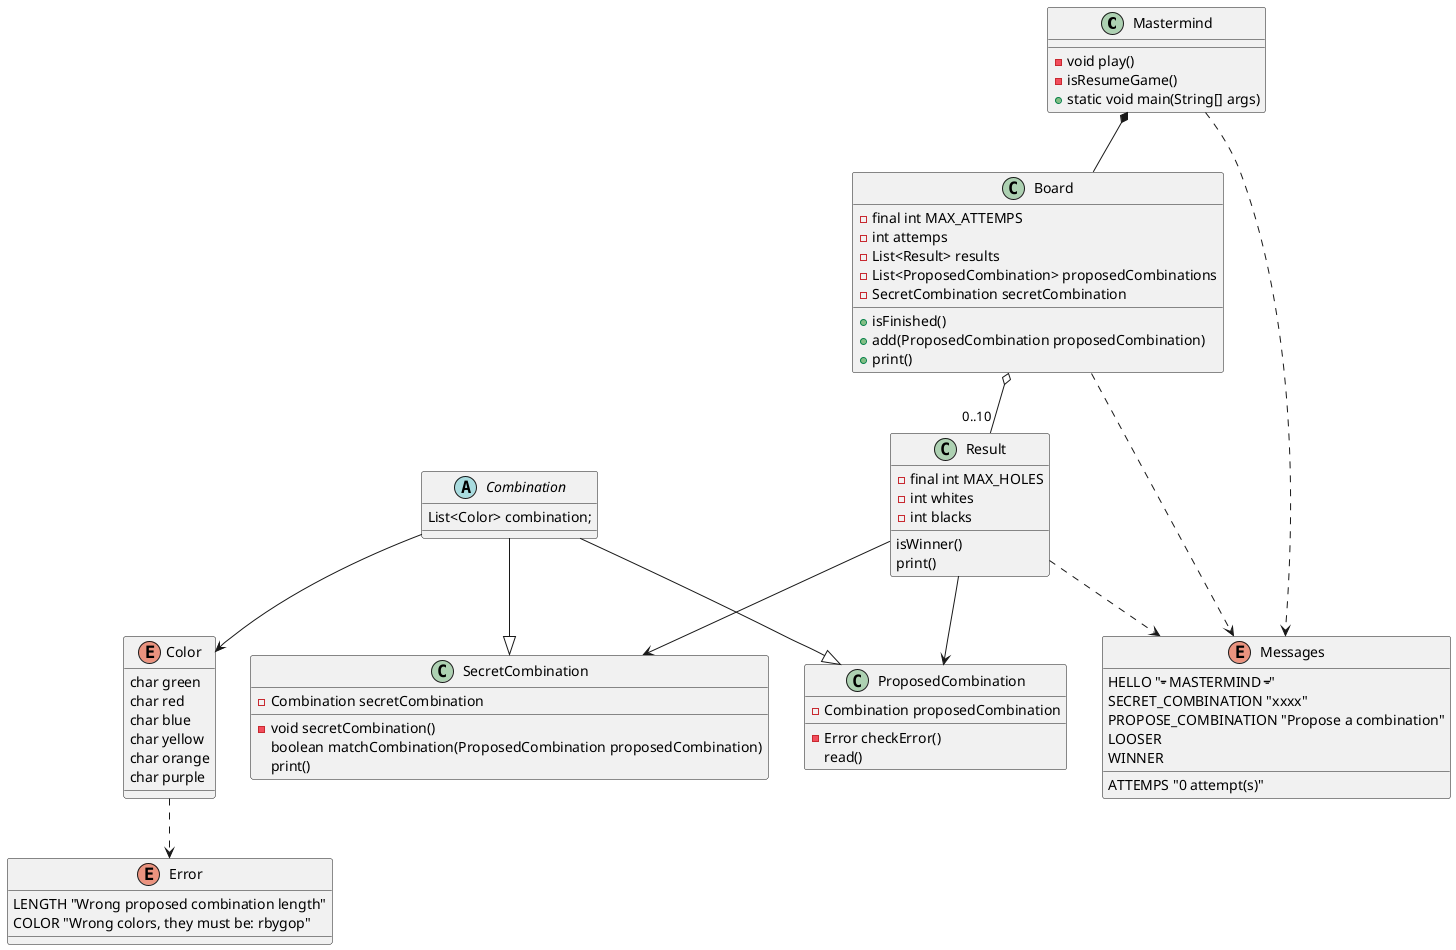 @startuml

class Mastermind {
- void play()
- isResumeGame()
+ static void main(String[] args)
}

class Board {
- final int MAX_ATTEMPS
- int attemps
- List<Result> results
- List<ProposedCombination> proposedCombinations
- SecretCombination secretCombination
+ isFinished()
+ add(ProposedCombination proposedCombination)
+ print()
}

abstract class Combination {
List<Color> combination;
}
class SecretCombination {
- Combination secretCombination
- void secretCombination()
boolean matchCombination(ProposedCombination proposedCombination)
print()
}

class ProposedCombination {
- Combination proposedCombination
- Error checkError()
read()
}

class Result {
- final int MAX_HOLES
- int whites
- int blacks
isWinner()
print()
}

enum Messages{
HELLO "----- MASTERMIND -----"
ATTEMPS "0 attempt(s)"
SECRET_COMBINATION "xxxx"
PROPOSE_COMBINATION "Propose a combination"
LOOSER
WINNER
}
enum Color {
char green
char red
char blue
char yellow
char orange
char purple
}
enum Error {
LENGTH "Wrong proposed combination length"
COLOR "Wrong colors, they must be: rbygop"
}

Mastermind *-- Board
Board o-- "0..10" Result
Combination --|> SecretCombination
Combination --|> ProposedCombination
Result --> SecretCombination
Result --> ProposedCombination
Combination --> Color
Mastermind ..> Messages
Board ..> Messages
Result ..> Messages
Color ..> Error

@enduml